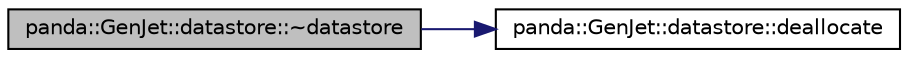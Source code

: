 digraph G
{
  edge [fontname="Helvetica",fontsize="10",labelfontname="Helvetica",labelfontsize="10"];
  node [fontname="Helvetica",fontsize="10",shape=record];
  rankdir=LR;
  Node1 [label="panda::GenJet::datastore::~datastore",height=0.2,width=0.4,color="black", fillcolor="grey75", style="filled" fontcolor="black"];
  Node1 -> Node2 [color="midnightblue",fontsize="10",style="solid"];
  Node2 [label="panda::GenJet::datastore::deallocate",height=0.2,width=0.4,color="black", fillcolor="white", style="filled",URL="$structpanda_1_1GenJet_1_1datastore.html#a2b1e39eb4f994f496aa013aaf82998c4"];
}
